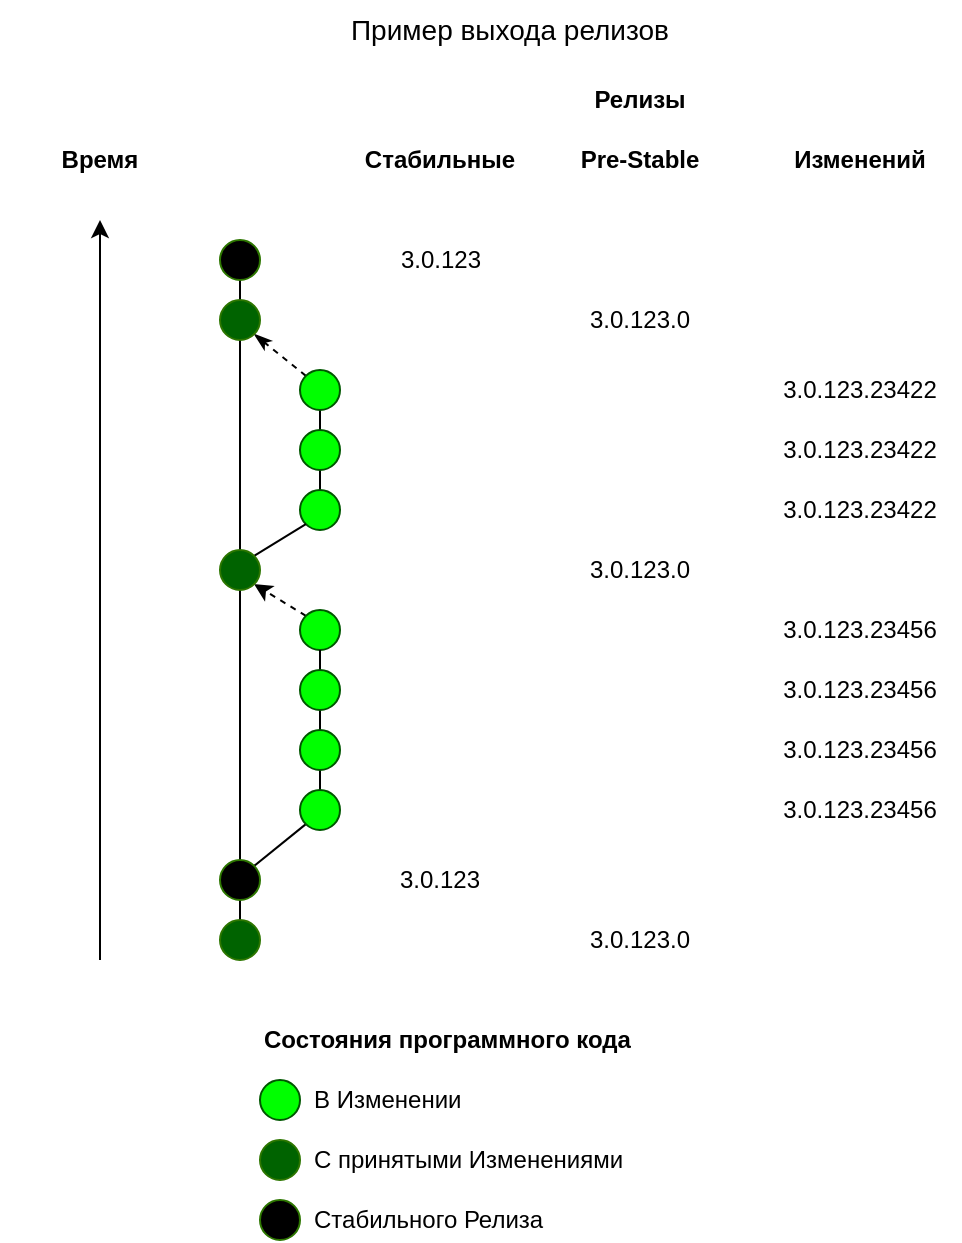 <mxfile compressed="false" version="21.2.8" type="device">
  <diagram id="ETWsS70P1tHz5V-jA7J0" name="Page-1">
    <mxGraphModel dx="1434" dy="854" grid="1" gridSize="10" guides="1" tooltips="1" connect="1" arrows="1" fold="1" page="1" pageScale="1" pageWidth="827" pageHeight="1169" math="0" shadow="0">
      <root>
        <mxCell id="0" />
        <mxCell id="1" parent="0" />
        <mxCell id="x9lW6-Z4g28vlHfjR3vW-10" value="Пример выхода релизов" style="text;html=1;strokeColor=none;fillColor=none;align=center;verticalAlign=middle;whiteSpace=wrap;rounded=0;fontSize=14;" parent="1" vertex="1">
          <mxGeometry x="215" y="120" width="220" height="30" as="geometry" />
        </mxCell>
        <mxCell id="xs9Lr-d-n2EOZd1mNKwM-26" style="edgeStyle=none;rounded=0;orthogonalLoop=1;jettySize=auto;html=1;exitX=0;exitY=0;exitDx=0;exitDy=0;entryX=1;entryY=1;entryDx=0;entryDy=0;endArrow=classic;endFill=1;dashed=1;" parent="1" source="KmD_KlF65xhPPJzj0FTg-11" target="xs9Lr-d-n2EOZd1mNKwM-25" edge="1">
          <mxGeometry relative="1" as="geometry" />
        </mxCell>
        <mxCell id="KmD_KlF65xhPPJzj0FTg-11" value="" style="ellipse;whiteSpace=wrap;html=1;aspect=fixed;fillColor=#00FF00;strokeColor=#005700;fontColor=#ffffff;" parent="1" vertex="1">
          <mxGeometry x="220" y="425" width="20" height="20" as="geometry" />
        </mxCell>
        <mxCell id="xs9Lr-d-n2EOZd1mNKwM-14" style="rounded=0;orthogonalLoop=1;jettySize=auto;html=1;exitX=1;exitY=0;exitDx=0;exitDy=0;entryX=0;entryY=1;entryDx=0;entryDy=0;endArrow=none;endFill=0;" parent="1" source="2yrsWDxIAK_5kYKPF3mo-2" target="xs9Lr-d-n2EOZd1mNKwM-5" edge="1">
          <mxGeometry relative="1" as="geometry" />
        </mxCell>
        <mxCell id="xs9Lr-d-n2EOZd1mNKwM-28" style="edgeStyle=none;rounded=0;orthogonalLoop=1;jettySize=auto;html=1;exitX=0.5;exitY=0;exitDx=0;exitDy=0;entryX=0.5;entryY=1;entryDx=0;entryDy=0;endArrow=none;endFill=0;" parent="1" source="2yrsWDxIAK_5kYKPF3mo-2" target="xs9Lr-d-n2EOZd1mNKwM-25" edge="1">
          <mxGeometry relative="1" as="geometry" />
        </mxCell>
        <mxCell id="2yrsWDxIAK_5kYKPF3mo-12" style="edgeStyle=none;rounded=0;orthogonalLoop=1;jettySize=auto;html=1;exitX=0.5;exitY=0;exitDx=0;exitDy=0;entryX=0.5;entryY=1;entryDx=0;entryDy=0;endArrow=none;endFill=0;" parent="1" source="KmD_KlF65xhPPJzj0FTg-12" target="2yrsWDxIAK_5kYKPF3mo-2" edge="1">
          <mxGeometry relative="1" as="geometry" />
        </mxCell>
        <mxCell id="KmD_KlF65xhPPJzj0FTg-12" value="" style="ellipse;whiteSpace=wrap;html=1;aspect=fixed;fillColor=#006300;strokeColor=#2D7600;fontColor=#ffffff;" parent="1" vertex="1">
          <mxGeometry x="180" y="580" width="20" height="20" as="geometry" />
        </mxCell>
        <mxCell id="KmD_KlF65xhPPJzj0FTg-20" value="3.0.123" style="text;html=1;strokeColor=none;fillColor=none;align=center;verticalAlign=middle;whiteSpace=wrap;rounded=0;" parent="1" vertex="1">
          <mxGeometry x="255" y="550" width="70" height="20" as="geometry" />
        </mxCell>
        <mxCell id="xs9Lr-d-n2EOZd1mNKwM-3" value="" style="endArrow=classic;html=1;rounded=0;" parent="1" edge="1">
          <mxGeometry width="50" height="50" relative="1" as="geometry">
            <mxPoint x="120" y="600" as="sourcePoint" />
            <mxPoint x="120" y="230" as="targetPoint" />
          </mxGeometry>
        </mxCell>
        <mxCell id="xs9Lr-d-n2EOZd1mNKwM-4" value="Время" style="text;html=1;strokeColor=none;fillColor=none;align=center;verticalAlign=middle;whiteSpace=wrap;rounded=0;fontStyle=1" parent="1" vertex="1">
          <mxGeometry x="70" y="190" width="100" height="20" as="geometry" />
        </mxCell>
        <mxCell id="xs9Lr-d-n2EOZd1mNKwM-15" style="edgeStyle=none;rounded=0;orthogonalLoop=1;jettySize=auto;html=1;exitX=0.5;exitY=0;exitDx=0;exitDy=0;entryX=0.5;entryY=1;entryDx=0;entryDy=0;endArrow=none;endFill=0;" parent="1" source="xs9Lr-d-n2EOZd1mNKwM-5" target="xs9Lr-d-n2EOZd1mNKwM-6" edge="1">
          <mxGeometry relative="1" as="geometry" />
        </mxCell>
        <mxCell id="xs9Lr-d-n2EOZd1mNKwM-5" value="" style="ellipse;whiteSpace=wrap;html=1;aspect=fixed;fillColor=#00FF00;strokeColor=#005700;fontColor=#ffffff;" parent="1" vertex="1">
          <mxGeometry x="220" y="515" width="20" height="20" as="geometry" />
        </mxCell>
        <mxCell id="xs9Lr-d-n2EOZd1mNKwM-16" style="rounded=0;orthogonalLoop=1;jettySize=auto;html=1;exitX=0.5;exitY=0;exitDx=0;exitDy=0;entryX=0.5;entryY=1;entryDx=0;entryDy=0;endArrow=none;endFill=0;" parent="1" source="xs9Lr-d-n2EOZd1mNKwM-6" target="xs9Lr-d-n2EOZd1mNKwM-7" edge="1">
          <mxGeometry relative="1" as="geometry" />
        </mxCell>
        <mxCell id="xs9Lr-d-n2EOZd1mNKwM-6" value="" style="ellipse;whiteSpace=wrap;html=1;aspect=fixed;fillColor=#00FF00;strokeColor=#005700;fontColor=#ffffff;" parent="1" vertex="1">
          <mxGeometry x="220" y="485" width="20" height="20" as="geometry" />
        </mxCell>
        <mxCell id="xs9Lr-d-n2EOZd1mNKwM-17" style="edgeStyle=none;rounded=0;orthogonalLoop=1;jettySize=auto;html=1;exitX=0.5;exitY=0;exitDx=0;exitDy=0;entryX=0.5;entryY=1;entryDx=0;entryDy=0;endArrow=none;endFill=0;" parent="1" source="xs9Lr-d-n2EOZd1mNKwM-7" target="KmD_KlF65xhPPJzj0FTg-11" edge="1">
          <mxGeometry relative="1" as="geometry" />
        </mxCell>
        <mxCell id="xs9Lr-d-n2EOZd1mNKwM-7" value="" style="ellipse;whiteSpace=wrap;html=1;aspect=fixed;fillColor=#00FF00;strokeColor=#005700;fontColor=#ffffff;" parent="1" vertex="1">
          <mxGeometry x="220" y="455" width="20" height="20" as="geometry" />
        </mxCell>
        <mxCell id="xs9Lr-d-n2EOZd1mNKwM-12" value="Релизы" style="text;html=1;strokeColor=none;fillColor=none;align=center;verticalAlign=middle;whiteSpace=wrap;rounded=0;fontStyle=1" parent="1" vertex="1">
          <mxGeometry x="345" y="160" width="90" height="20" as="geometry" />
        </mxCell>
        <mxCell id="xs9Lr-d-n2EOZd1mNKwM-19" style="edgeStyle=none;rounded=0;orthogonalLoop=1;jettySize=auto;html=1;exitX=0.5;exitY=0;exitDx=0;exitDy=0;entryX=0.5;entryY=1;entryDx=0;entryDy=0;endArrow=none;endFill=0;" parent="1" source="xs9Lr-d-n2EOZd1mNKwM-20" target="xs9Lr-d-n2EOZd1mNKwM-22" edge="1">
          <mxGeometry relative="1" as="geometry" />
        </mxCell>
        <mxCell id="xs9Lr-d-n2EOZd1mNKwM-20" value="" style="ellipse;whiteSpace=wrap;html=1;aspect=fixed;fillColor=#00FF00;strokeColor=#005700;fontColor=#ffffff;" parent="1" vertex="1">
          <mxGeometry x="220" y="365" width="20" height="20" as="geometry" />
        </mxCell>
        <mxCell id="xs9Lr-d-n2EOZd1mNKwM-21" style="rounded=0;orthogonalLoop=1;jettySize=auto;html=1;exitX=0.5;exitY=0;exitDx=0;exitDy=0;entryX=0.5;entryY=1;entryDx=0;entryDy=0;endArrow=none;endFill=0;" parent="1" source="xs9Lr-d-n2EOZd1mNKwM-22" target="xs9Lr-d-n2EOZd1mNKwM-24" edge="1">
          <mxGeometry relative="1" as="geometry" />
        </mxCell>
        <mxCell id="xs9Lr-d-n2EOZd1mNKwM-22" value="" style="ellipse;whiteSpace=wrap;html=1;aspect=fixed;fillColor=#00FF00;strokeColor=#005700;fontColor=#ffffff;" parent="1" vertex="1">
          <mxGeometry x="220" y="335" width="20" height="20" as="geometry" />
        </mxCell>
        <mxCell id="xs9Lr-d-n2EOZd1mNKwM-23" style="edgeStyle=none;rounded=0;orthogonalLoop=1;jettySize=auto;html=1;exitX=0;exitY=0;exitDx=0;exitDy=0;entryX=1;entryY=1;entryDx=0;entryDy=0;endArrow=classicThin;endFill=1;dashed=1;" parent="1" source="xs9Lr-d-n2EOZd1mNKwM-24" target="xs9Lr-d-n2EOZd1mNKwM-29" edge="1">
          <mxGeometry relative="1" as="geometry">
            <mxPoint x="230" y="295" as="targetPoint" />
          </mxGeometry>
        </mxCell>
        <mxCell id="xs9Lr-d-n2EOZd1mNKwM-24" value="" style="ellipse;whiteSpace=wrap;html=1;aspect=fixed;fillColor=#00FF00;strokeColor=#005700;fontColor=#ffffff;" parent="1" vertex="1">
          <mxGeometry x="220" y="305" width="20" height="20" as="geometry" />
        </mxCell>
        <mxCell id="xs9Lr-d-n2EOZd1mNKwM-27" style="edgeStyle=none;rounded=0;orthogonalLoop=1;jettySize=auto;html=1;exitX=1;exitY=0;exitDx=0;exitDy=0;entryX=0;entryY=1;entryDx=0;entryDy=0;endArrow=none;endFill=0;" parent="1" source="xs9Lr-d-n2EOZd1mNKwM-25" target="xs9Lr-d-n2EOZd1mNKwM-20" edge="1">
          <mxGeometry relative="1" as="geometry" />
        </mxCell>
        <mxCell id="xs9Lr-d-n2EOZd1mNKwM-30" style="edgeStyle=none;rounded=0;orthogonalLoop=1;jettySize=auto;html=1;exitX=0.5;exitY=0;exitDx=0;exitDy=0;entryX=0.5;entryY=1;entryDx=0;entryDy=0;endArrow=none;endFill=0;" parent="1" source="xs9Lr-d-n2EOZd1mNKwM-25" target="xs9Lr-d-n2EOZd1mNKwM-29" edge="1">
          <mxGeometry relative="1" as="geometry" />
        </mxCell>
        <mxCell id="xs9Lr-d-n2EOZd1mNKwM-25" value="" style="ellipse;whiteSpace=wrap;html=1;aspect=fixed;fillColor=#006300;strokeColor=#2D7600;fontColor=#ffffff;" parent="1" vertex="1">
          <mxGeometry x="180" y="395" width="20" height="20" as="geometry" />
        </mxCell>
        <mxCell id="2yrsWDxIAK_5kYKPF3mo-15" style="edgeStyle=none;rounded=0;orthogonalLoop=1;jettySize=auto;html=1;exitX=0.5;exitY=0;exitDx=0;exitDy=0;entryX=0.5;entryY=1;entryDx=0;entryDy=0;endArrow=none;endFill=0;" parent="1" source="xs9Lr-d-n2EOZd1mNKwM-29" target="2yrsWDxIAK_5kYKPF3mo-8" edge="1">
          <mxGeometry relative="1" as="geometry" />
        </mxCell>
        <mxCell id="xs9Lr-d-n2EOZd1mNKwM-29" value="" style="ellipse;whiteSpace=wrap;html=1;aspect=fixed;fillColor=#006300;strokeColor=#2D7600;fontColor=#ffffff;" parent="1" vertex="1">
          <mxGeometry x="180" y="270" width="20" height="20" as="geometry" />
        </mxCell>
        <mxCell id="xs9Lr-d-n2EOZd1mNKwM-31" value="3.0.123.23456" style="text;html=1;strokeColor=none;fillColor=none;align=center;verticalAlign=middle;whiteSpace=wrap;rounded=0;" parent="1" vertex="1">
          <mxGeometry x="450" y="515" width="100" height="20" as="geometry" />
        </mxCell>
        <mxCell id="xs9Lr-d-n2EOZd1mNKwM-32" value="3.0.123.23456" style="text;html=1;strokeColor=none;fillColor=none;align=center;verticalAlign=middle;whiteSpace=wrap;rounded=0;" parent="1" vertex="1">
          <mxGeometry x="450" y="485" width="100" height="20" as="geometry" />
        </mxCell>
        <mxCell id="xs9Lr-d-n2EOZd1mNKwM-33" value="3.0.123.23456" style="text;html=1;strokeColor=none;fillColor=none;align=center;verticalAlign=middle;whiteSpace=wrap;rounded=0;" parent="1" vertex="1">
          <mxGeometry x="450" y="455" width="100" height="20" as="geometry" />
        </mxCell>
        <mxCell id="xs9Lr-d-n2EOZd1mNKwM-34" value="3.0.123.23456" style="text;html=1;strokeColor=none;fillColor=none;align=center;verticalAlign=middle;whiteSpace=wrap;rounded=0;" parent="1" vertex="1">
          <mxGeometry x="450" y="425" width="100" height="20" as="geometry" />
        </mxCell>
        <mxCell id="xs9Lr-d-n2EOZd1mNKwM-35" value="3.0.123.23422" style="text;html=1;strokeColor=none;fillColor=none;align=center;verticalAlign=middle;whiteSpace=wrap;rounded=0;" parent="1" vertex="1">
          <mxGeometry x="450" y="365" width="100" height="20" as="geometry" />
        </mxCell>
        <mxCell id="xs9Lr-d-n2EOZd1mNKwM-36" value="3.0.123.0" style="text;html=1;strokeColor=none;fillColor=none;align=center;verticalAlign=middle;whiteSpace=wrap;rounded=0;" parent="1" vertex="1">
          <mxGeometry x="340" y="395" width="100" height="20" as="geometry" />
        </mxCell>
        <mxCell id="xs9Lr-d-n2EOZd1mNKwM-37" value="3.0.123.23422" style="text;html=1;strokeColor=none;fillColor=none;align=center;verticalAlign=middle;whiteSpace=wrap;rounded=0;" parent="1" vertex="1">
          <mxGeometry x="450" y="335" width="100" height="20" as="geometry" />
        </mxCell>
        <mxCell id="xs9Lr-d-n2EOZd1mNKwM-38" value="3.0.123.23422" style="text;html=1;strokeColor=none;fillColor=none;align=center;verticalAlign=middle;whiteSpace=wrap;rounded=0;" parent="1" vertex="1">
          <mxGeometry x="450" y="305" width="100" height="20" as="geometry" />
        </mxCell>
        <mxCell id="xs9Lr-d-n2EOZd1mNKwM-39" value="3.0.123.0" style="text;html=1;strokeColor=none;fillColor=none;align=center;verticalAlign=middle;whiteSpace=wrap;rounded=0;" parent="1" vertex="1">
          <mxGeometry x="340" y="270" width="100" height="20" as="geometry" />
        </mxCell>
        <mxCell id="xs9Lr-d-n2EOZd1mNKwM-41" value="3.0.123" style="text;html=1;strokeColor=none;fillColor=none;align=center;verticalAlign=middle;whiteSpace=wrap;rounded=0;" parent="1" vertex="1">
          <mxGeometry x="252.5" y="240" width="75" height="20" as="geometry" />
        </mxCell>
        <mxCell id="xs9Lr-d-n2EOZd1mNKwM-43" value="3.0.123.0" style="text;html=1;strokeColor=none;fillColor=none;align=center;verticalAlign=middle;whiteSpace=wrap;rounded=0;" parent="1" vertex="1">
          <mxGeometry x="340" y="580" width="100" height="20" as="geometry" />
        </mxCell>
        <mxCell id="xs9Lr-d-n2EOZd1mNKwM-47" value="" style="ellipse;whiteSpace=wrap;html=1;aspect=fixed;fillColor=#00FF00;strokeColor=#005700;fontColor=#ffffff;" parent="1" vertex="1">
          <mxGeometry x="200" y="660" width="20" height="20" as="geometry" />
        </mxCell>
        <mxCell id="xs9Lr-d-n2EOZd1mNKwM-48" value="В Изменении" style="text;html=1;strokeColor=none;fillColor=none;align=left;verticalAlign=middle;whiteSpace=wrap;rounded=0;" parent="1" vertex="1">
          <mxGeometry x="225" y="660" width="225" height="20" as="geometry" />
        </mxCell>
        <mxCell id="xs9Lr-d-n2EOZd1mNKwM-49" value="" style="ellipse;whiteSpace=wrap;html=1;aspect=fixed;fillColor=#006300;strokeColor=#2D7600;fontColor=#ffffff;" parent="1" vertex="1">
          <mxGeometry x="200" y="690" width="20" height="20" as="geometry" />
        </mxCell>
        <mxCell id="xs9Lr-d-n2EOZd1mNKwM-50" value="С принятыми Изменениями" style="text;html=1;strokeColor=none;fillColor=none;align=left;verticalAlign=middle;whiteSpace=wrap;rounded=0;" parent="1" vertex="1">
          <mxGeometry x="225" y="690" width="225" height="20" as="geometry" />
        </mxCell>
        <mxCell id="2yrsWDxIAK_5kYKPF3mo-2" value="" style="ellipse;whiteSpace=wrap;html=1;aspect=fixed;fillColor=#000000;strokeColor=#2D7600;fontColor=#ffffff;" parent="1" vertex="1">
          <mxGeometry x="180" y="550" width="20" height="20" as="geometry" />
        </mxCell>
        <mxCell id="2yrsWDxIAK_5kYKPF3mo-8" value="" style="ellipse;whiteSpace=wrap;html=1;aspect=fixed;fillColor=#000000;strokeColor=#2D7600;fontColor=#ffffff;" parent="1" vertex="1">
          <mxGeometry x="180" y="240" width="20" height="20" as="geometry" />
        </mxCell>
        <mxCell id="2yrsWDxIAK_5kYKPF3mo-13" value="" style="ellipse;whiteSpace=wrap;html=1;aspect=fixed;fillColor=#000000;strokeColor=#2D7600;fontColor=#ffffff;" parent="1" vertex="1">
          <mxGeometry x="200" y="720" width="20" height="20" as="geometry" />
        </mxCell>
        <mxCell id="2yrsWDxIAK_5kYKPF3mo-14" value="Стабильного Релиза" style="text;html=1;strokeColor=none;fillColor=none;align=left;verticalAlign=middle;whiteSpace=wrap;rounded=0;" parent="1" vertex="1">
          <mxGeometry x="225" y="720" width="225" height="20" as="geometry" />
        </mxCell>
        <mxCell id="2yrsWDxIAK_5kYKPF3mo-16" value="Состояния программного кода" style="text;html=1;strokeColor=none;fillColor=none;align=left;verticalAlign=middle;whiteSpace=wrap;rounded=0;fontStyle=1" parent="1" vertex="1">
          <mxGeometry x="200" y="630" width="250" height="20" as="geometry" />
        </mxCell>
        <mxCell id="2yrsWDxIAK_5kYKPF3mo-17" style="edgeStyle=none;rounded=0;orthogonalLoop=1;jettySize=auto;html=1;exitX=0.25;exitY=0;exitDx=0;exitDy=0;" parent="1" source="2yrsWDxIAK_5kYKPF3mo-16" target="2yrsWDxIAK_5kYKPF3mo-16" edge="1">
          <mxGeometry relative="1" as="geometry" />
        </mxCell>
        <mxCell id="NSyCP6Xlonel7Bvd3Vcg-1" value="Стабильные" style="text;html=1;strokeColor=none;fillColor=none;align=center;verticalAlign=middle;whiteSpace=wrap;rounded=0;fontStyle=1" vertex="1" parent="1">
          <mxGeometry x="245" y="190" width="90" height="20" as="geometry" />
        </mxCell>
        <mxCell id="NSyCP6Xlonel7Bvd3Vcg-2" value="Pre-Stable" style="text;html=1;strokeColor=none;fillColor=none;align=center;verticalAlign=middle;whiteSpace=wrap;rounded=0;fontStyle=1" vertex="1" parent="1">
          <mxGeometry x="355" y="190" width="70" height="20" as="geometry" />
        </mxCell>
        <mxCell id="NSyCP6Xlonel7Bvd3Vcg-3" value="Изменений" style="text;html=1;strokeColor=none;fillColor=none;align=center;verticalAlign=middle;whiteSpace=wrap;rounded=0;fontStyle=1" vertex="1" parent="1">
          <mxGeometry x="455" y="190" width="90" height="20" as="geometry" />
        </mxCell>
      </root>
    </mxGraphModel>
  </diagram>
</mxfile>
